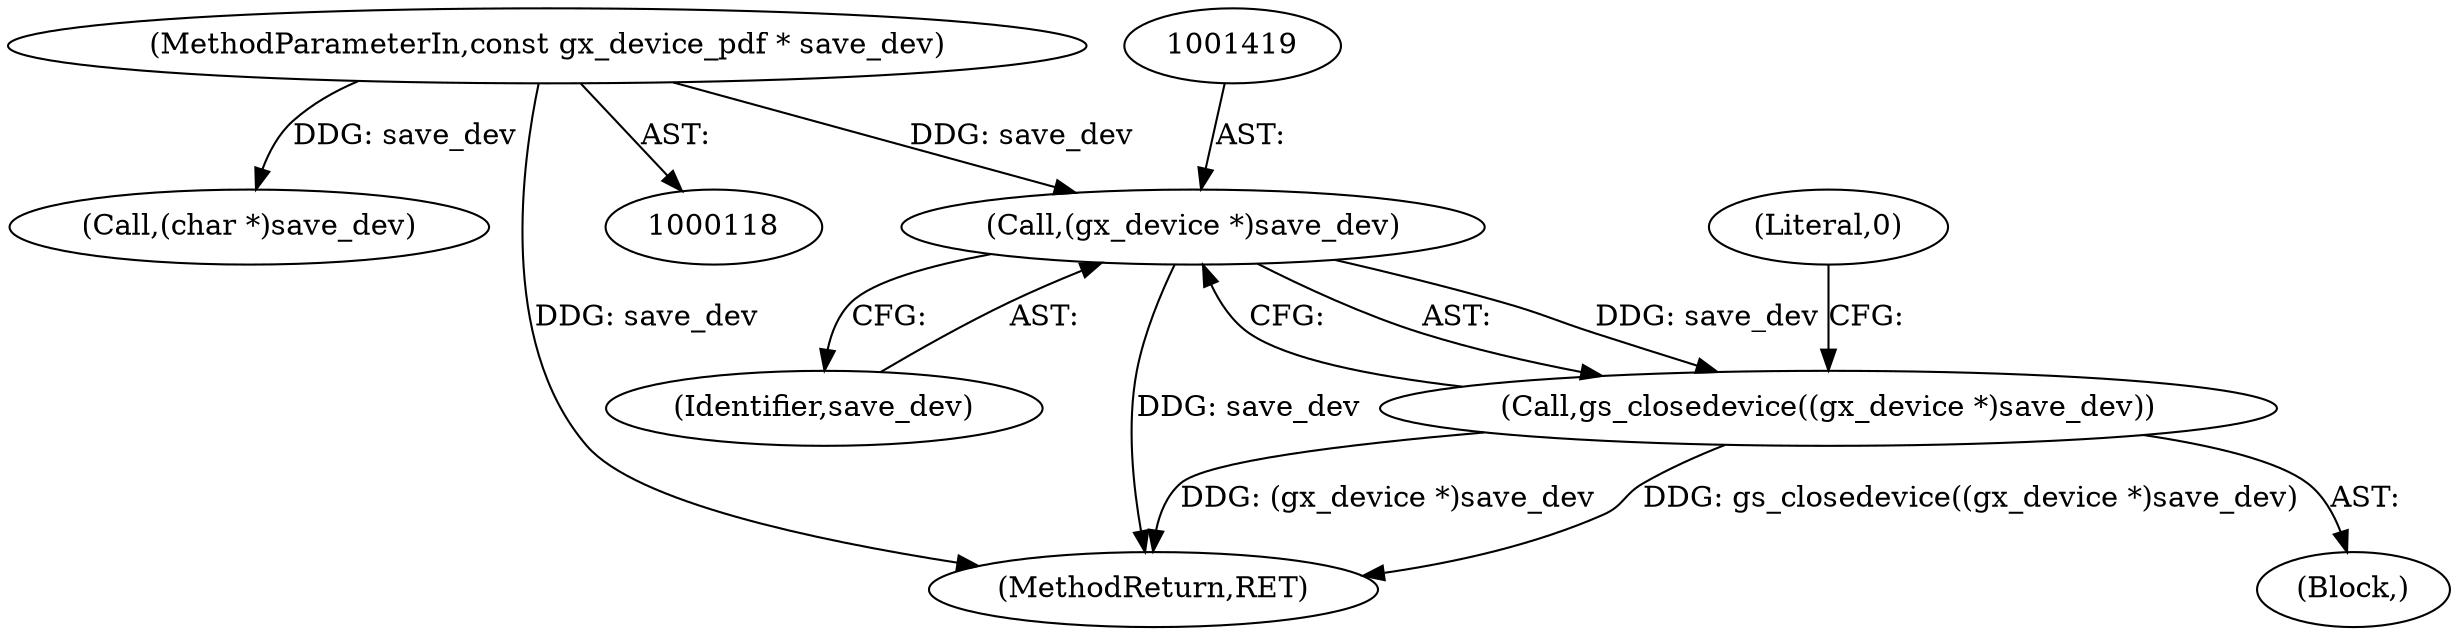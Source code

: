digraph "0_ghostscript_c3476dde7743761a4e1d39a631716199b696b880@pointer" {
"1001418" [label="(Call,(gx_device *)save_dev)"];
"1000120" [label="(MethodParameterIn,const gx_device_pdf * save_dev)"];
"1001417" [label="(Call,gs_closedevice((gx_device *)save_dev))"];
"1001420" [label="(Identifier,save_dev)"];
"1000120" [label="(MethodParameterIn,const gx_device_pdf * save_dev)"];
"1001418" [label="(Call,(gx_device *)save_dev)"];
"1001416" [label="(Block,)"];
"1001529" [label="(Call,(char *)save_dev)"];
"1001417" [label="(Call,gs_closedevice((gx_device *)save_dev))"];
"1001422" [label="(Literal,0)"];
"1001549" [label="(MethodReturn,RET)"];
"1001418" -> "1001417"  [label="AST: "];
"1001418" -> "1001420"  [label="CFG: "];
"1001419" -> "1001418"  [label="AST: "];
"1001420" -> "1001418"  [label="AST: "];
"1001417" -> "1001418"  [label="CFG: "];
"1001418" -> "1001549"  [label="DDG: save_dev"];
"1001418" -> "1001417"  [label="DDG: save_dev"];
"1000120" -> "1001418"  [label="DDG: save_dev"];
"1000120" -> "1000118"  [label="AST: "];
"1000120" -> "1001549"  [label="DDG: save_dev"];
"1000120" -> "1001529"  [label="DDG: save_dev"];
"1001417" -> "1001416"  [label="AST: "];
"1001422" -> "1001417"  [label="CFG: "];
"1001417" -> "1001549"  [label="DDG: gs_closedevice((gx_device *)save_dev)"];
"1001417" -> "1001549"  [label="DDG: (gx_device *)save_dev"];
}
